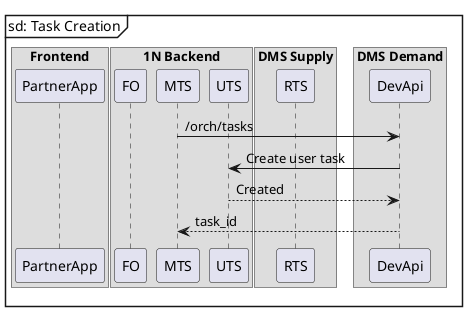 @startuml
mainframe sd: Task Creation

box "Frontend"
participant PartnerApp
box end

box "1N Backend"
participant FO
participant MTS
participant UTS
box end

box "DMS Supply"
participant RTS
box end

box "DMS Demand"
participant DevApi
box end

MTS -> DevApi: /orch/tasks
DevApi -> UTS: Create user task
UTS --> DevApi: Created
DevApi --> MTS: task_id

@enduml